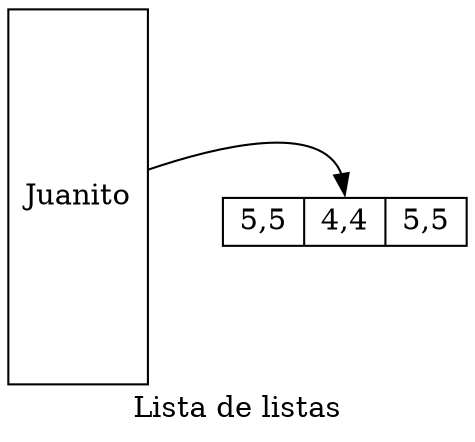 digraph G {
label="Lista de listas";
nodesep=.05;
	rankdir=LR;
node[shape=record,width=.1,height=.1];
node0[label = "<f0>Juanito",height = 2.5];
node [width = 1.5];
node1[label = "{<f0>5,5| <f1>4,4| 5,5}"];
node0:f0->node1:n; 
}
